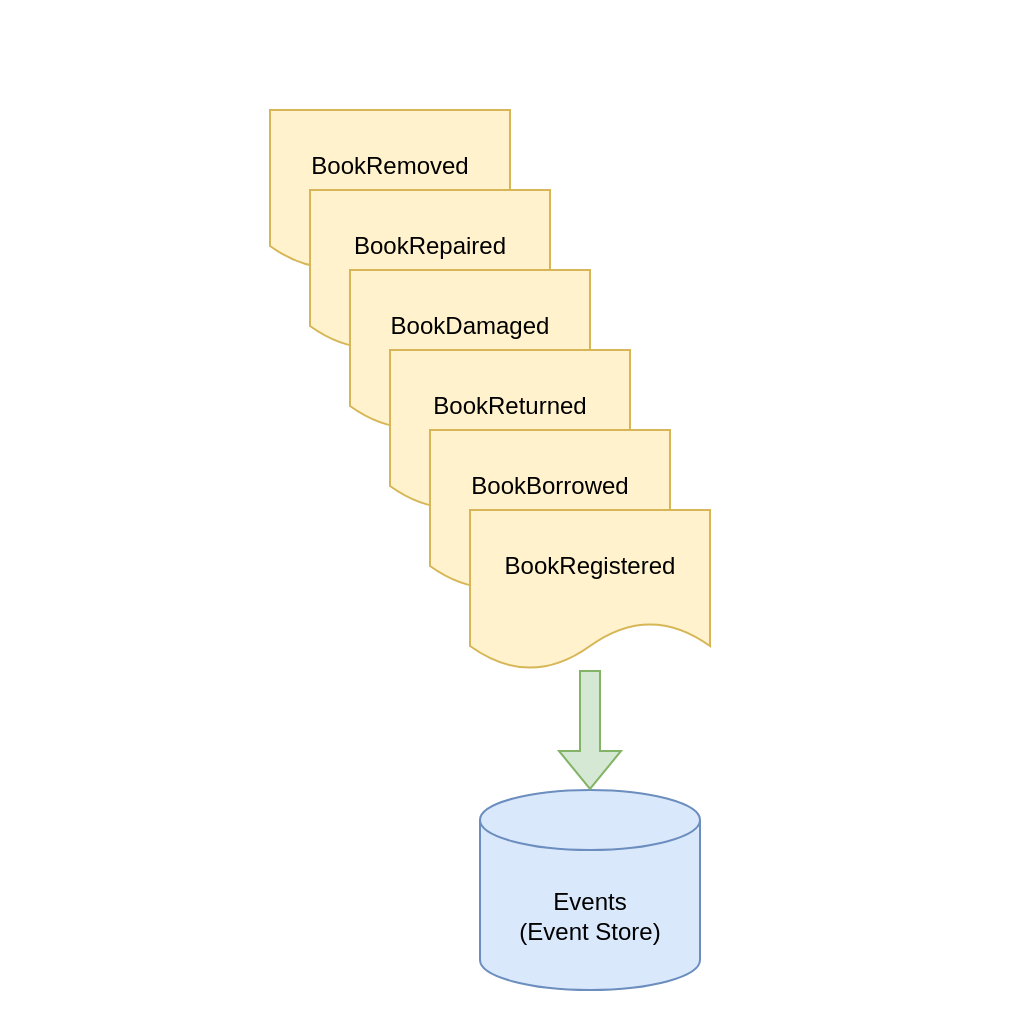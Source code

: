 <mxfile version="26.1.1" pages="3">
  <diagram name="Event-Store" id="eKwW9f44IfbYBt4usmyy">
    <mxGraphModel dx="2901" dy="1214" grid="1" gridSize="10" guides="1" tooltips="1" connect="1" arrows="1" fold="1" page="1" pageScale="1" pageWidth="827" pageHeight="1169" math="0" shadow="0">
      <root>
        <mxCell id="0" />
        <mxCell id="1" parent="0" />
        <mxCell id="jjHzBbU2ryjOrdrEBuAP-1" value="" style="whiteSpace=wrap;html=1;aspect=fixed;strokeColor=none;" vertex="1" parent="1">
          <mxGeometry x="-75" y="75" width="510" height="510" as="geometry" />
        </mxCell>
        <mxCell id="odgFg-LNFZyIYMLYfNCp-11" value="BookRemoved" style="shape=document;whiteSpace=wrap;html=1;boundedLbl=1;fillColor=#fff2cc;strokeColor=#d6b656;" vertex="1" parent="1">
          <mxGeometry x="60" y="130" width="120" height="80" as="geometry" />
        </mxCell>
        <mxCell id="odgFg-LNFZyIYMLYfNCp-10" value="BookRepaired" style="shape=document;whiteSpace=wrap;html=1;boundedLbl=1;fillColor=#fff2cc;strokeColor=#d6b656;" vertex="1" parent="1">
          <mxGeometry x="80" y="170" width="120" height="80" as="geometry" />
        </mxCell>
        <mxCell id="odgFg-LNFZyIYMLYfNCp-9" value="BookDamaged" style="shape=document;whiteSpace=wrap;html=1;boundedLbl=1;fillColor=#fff2cc;strokeColor=#d6b656;" vertex="1" parent="1">
          <mxGeometry x="100" y="210" width="120" height="80" as="geometry" />
        </mxCell>
        <mxCell id="odgFg-LNFZyIYMLYfNCp-8" value="BookReturned" style="shape=document;whiteSpace=wrap;html=1;boundedLbl=1;fillColor=#fff2cc;strokeColor=#d6b656;" vertex="1" parent="1">
          <mxGeometry x="120" y="250" width="120" height="80" as="geometry" />
        </mxCell>
        <mxCell id="odgFg-LNFZyIYMLYfNCp-1" value="Events&lt;div&gt;(Event Store)&lt;/div&gt;" style="shape=cylinder3;whiteSpace=wrap;html=1;boundedLbl=1;backgroundOutline=1;size=15;fillColor=#dae8fc;strokeColor=#6c8ebf;" vertex="1" parent="1">
          <mxGeometry x="165" y="470" width="110" height="100" as="geometry" />
        </mxCell>
        <mxCell id="odgFg-LNFZyIYMLYfNCp-6" value="BookBorrowed" style="shape=document;whiteSpace=wrap;html=1;boundedLbl=1;fillColor=#fff2cc;strokeColor=#d6b656;" vertex="1" parent="1">
          <mxGeometry x="140" y="290" width="120" height="80" as="geometry" />
        </mxCell>
        <mxCell id="odgFg-LNFZyIYMLYfNCp-7" value="BookRegistered" style="shape=document;whiteSpace=wrap;html=1;boundedLbl=1;fillColor=#fff2cc;strokeColor=#d6b656;" vertex="1" parent="1">
          <mxGeometry x="160" y="330" width="120" height="80" as="geometry" />
        </mxCell>
        <mxCell id="odgFg-LNFZyIYMLYfNCp-12" value="" style="shape=flexArrow;endArrow=classic;html=1;rounded=0;fillColor=#d5e8d4;strokeColor=#82b366;" edge="1" parent="1" source="odgFg-LNFZyIYMLYfNCp-7" target="odgFg-LNFZyIYMLYfNCp-1">
          <mxGeometry width="50" height="50" relative="1" as="geometry">
            <mxPoint x="390" y="640" as="sourcePoint" />
            <mxPoint x="440" y="590" as="targetPoint" />
          </mxGeometry>
        </mxCell>
      </root>
    </mxGraphModel>
  </diagram>
  <diagram id="RnDQ2vA3QzcIHWqvYOgV" name="Projections">
    <mxGraphModel dx="2210" dy="809" grid="1" gridSize="10" guides="1" tooltips="1" connect="1" arrows="1" fold="1" page="1" pageScale="1" pageWidth="827" pageHeight="1169" math="0" shadow="0">
      <root>
        <mxCell id="0" />
        <mxCell id="1" parent="0" />
        <mxCell id="7O_kCEfwSu_vKkq5OgCQ-1" value="" style="whiteSpace=wrap;html=1;aspect=fixed;strokeColor=none;" vertex="1" parent="1">
          <mxGeometry x="-20" y="30" width="740" height="740" as="geometry" />
        </mxCell>
        <mxCell id="UEI9iYnNm9lBVeqfnvHo-3" style="edgeStyle=orthogonalEdgeStyle;rounded=0;orthogonalLoop=1;jettySize=auto;html=1;exitX=0.5;exitY=0;exitDx=0;exitDy=0;exitPerimeter=0;" edge="1" parent="1" source="FhsG7bM5tM1IwLsZZdst-2">
          <mxGeometry relative="1" as="geometry">
            <mxPoint x="370" y="80" as="targetPoint" />
            <Array as="points">
              <mxPoint x="485" y="80" />
            </Array>
          </mxGeometry>
        </mxCell>
        <mxCell id="FhsG7bM5tM1IwLsZZdst-2" value="Projections" style="shape=cylinder3;whiteSpace=wrap;html=1;boundedLbl=1;backgroundOutline=1;size=15;fillColor=#e1d5e7;strokeColor=#9673a6;" vertex="1" parent="1">
          <mxGeometry x="430" y="390" width="110" height="100" as="geometry" />
        </mxCell>
        <mxCell id="UEI9iYnNm9lBVeqfnvHo-9" style="edgeStyle=orthogonalEdgeStyle;rounded=0;orthogonalLoop=1;jettySize=auto;html=1;" edge="1" parent="1" source="bW7O6o1PrinkWLtJjGgL-1" target="FhsG7bM5tM1IwLsZZdst-2">
          <mxGeometry relative="1" as="geometry" />
        </mxCell>
        <mxCell id="bW7O6o1PrinkWLtJjGgL-1" value="Events&lt;div&gt;(Event Store)&lt;/div&gt;" style="shape=cylinder3;whiteSpace=wrap;html=1;boundedLbl=1;backgroundOutline=1;size=15;fillColor=#dae8fc;strokeColor=#6c8ebf;" vertex="1" parent="1">
          <mxGeometry x="170" y="390" width="110" height="100" as="geometry" />
        </mxCell>
        <mxCell id="bW7O6o1PrinkWLtJjGgL-5" value="" style="edgeStyle=orthogonalEdgeStyle;rounded=0;orthogonalLoop=1;jettySize=auto;html=1;" edge="1" parent="1" source="bW7O6o1PrinkWLtJjGgL-4" target="bW7O6o1PrinkWLtJjGgL-1">
          <mxGeometry y="-5" relative="1" as="geometry">
            <mxPoint x="220" y="260" as="targetPoint" />
            <mxPoint as="offset" />
          </mxGeometry>
        </mxCell>
        <mxCell id="bW7O6o1PrinkWLtJjGgL-4" value="" style="shape=actor;whiteSpace=wrap;html=1;fillColor=#f5f5f5;fontColor=#333333;strokeColor=#666666;" vertex="1" parent="1">
          <mxGeometry x="330" y="50" width="40" height="60" as="geometry" />
        </mxCell>
        <mxCell id="UEI9iYnNm9lBVeqfnvHo-1" value="BookBorrowed" style="shape=document;whiteSpace=wrap;html=1;boundedLbl=1;fillColor=#fff2cc;strokeColor=#d6b656;" vertex="1" parent="1">
          <mxGeometry x="160" y="210" width="120" height="80" as="geometry" />
        </mxCell>
        <mxCell id="UEI9iYnNm9lBVeqfnvHo-7" value="Book State" style="shape=document;whiteSpace=wrap;html=1;boundedLbl=1;fillColor=#e1d5e7;strokeColor=#9673a6;" vertex="1" parent="1">
          <mxGeometry x="440" y="210" width="120" height="80" as="geometry" />
        </mxCell>
        <mxCell id="kBXhiay0qDSEjo1omYg8-86" value="books" style="shape=table;startSize=30;container=1;collapsible=0;childLayout=tableLayout;strokeColor=default;fontSize=16;" vertex="1" parent="1">
          <mxGeometry x="390" y="510" width="300" height="150" as="geometry" />
        </mxCell>
        <mxCell id="kBXhiay0qDSEjo1omYg8-87" value="" style="shape=tableRow;horizontal=0;startSize=0;swimlaneHead=0;swimlaneBody=0;strokeColor=inherit;top=0;left=0;bottom=0;right=0;collapsible=0;dropTarget=0;fillColor=none;points=[[0,0.5],[1,0.5]];portConstraint=eastwest;fontSize=16;" vertex="1" parent="kBXhiay0qDSEjo1omYg8-86">
          <mxGeometry y="30" width="300" height="40" as="geometry" />
        </mxCell>
        <mxCell id="kBXhiay0qDSEjo1omYg8-88" value="1" style="shape=partialRectangle;html=1;whiteSpace=wrap;connectable=0;strokeColor=inherit;overflow=hidden;fillColor=none;top=0;left=0;bottom=0;right=0;pointerEvents=1;fontSize=16;" vertex="1" parent="kBXhiay0qDSEjo1omYg8-87">
          <mxGeometry width="30" height="40" as="geometry">
            <mxRectangle width="30" height="40" as="alternateBounds" />
          </mxGeometry>
        </mxCell>
        <mxCell id="kBXhiay0qDSEjo1omYg8-89" value="Illuminati" style="shape=partialRectangle;html=1;whiteSpace=wrap;connectable=0;strokeColor=inherit;overflow=hidden;fillColor=none;top=0;left=0;bottom=0;right=0;pointerEvents=1;fontSize=16;" vertex="1" parent="kBXhiay0qDSEjo1omYg8-87">
          <mxGeometry x="30" width="157" height="40" as="geometry">
            <mxRectangle width="157" height="40" as="alternateBounds" />
          </mxGeometry>
        </mxCell>
        <mxCell id="kBXhiay0qDSEjo1omYg8-90" value="BORROWED" style="shape=partialRectangle;html=1;whiteSpace=wrap;connectable=0;strokeColor=inherit;overflow=hidden;fillColor=none;top=0;left=0;bottom=0;right=0;pointerEvents=1;fontSize=16;" vertex="1" parent="kBXhiay0qDSEjo1omYg8-87">
          <mxGeometry x="187" width="113" height="40" as="geometry">
            <mxRectangle width="113" height="40" as="alternateBounds" />
          </mxGeometry>
        </mxCell>
        <mxCell id="kBXhiay0qDSEjo1omYg8-91" value="" style="shape=tableRow;horizontal=0;startSize=0;swimlaneHead=0;swimlaneBody=0;strokeColor=inherit;top=0;left=0;bottom=0;right=0;collapsible=0;dropTarget=0;fillColor=none;points=[[0,0.5],[1,0.5]];portConstraint=eastwest;fontSize=16;" vertex="1" parent="kBXhiay0qDSEjo1omYg8-86">
          <mxGeometry y="70" width="300" height="40" as="geometry" />
        </mxCell>
        <mxCell id="kBXhiay0qDSEjo1omYg8-92" value="2" style="shape=partialRectangle;html=1;whiteSpace=wrap;connectable=0;strokeColor=inherit;overflow=hidden;fillColor=none;top=0;left=0;bottom=0;right=0;pointerEvents=1;fontSize=16;" vertex="1" parent="kBXhiay0qDSEjo1omYg8-91">
          <mxGeometry width="30" height="40" as="geometry">
            <mxRectangle width="30" height="40" as="alternateBounds" />
          </mxGeometry>
        </mxCell>
        <mxCell id="kBXhiay0qDSEjo1omYg8-93" value="The Lord of the Rings" style="shape=partialRectangle;html=1;whiteSpace=wrap;connectable=0;strokeColor=inherit;overflow=hidden;fillColor=none;top=0;left=0;bottom=0;right=0;pointerEvents=1;fontSize=16;" vertex="1" parent="kBXhiay0qDSEjo1omYg8-91">
          <mxGeometry x="30" width="157" height="40" as="geometry">
            <mxRectangle width="157" height="40" as="alternateBounds" />
          </mxGeometry>
        </mxCell>
        <mxCell id="kBXhiay0qDSEjo1omYg8-94" value="AVAILABLE" style="shape=partialRectangle;html=1;whiteSpace=wrap;connectable=0;strokeColor=inherit;overflow=hidden;fillColor=none;top=0;left=0;bottom=0;right=0;pointerEvents=1;fontSize=16;" vertex="1" parent="kBXhiay0qDSEjo1omYg8-91">
          <mxGeometry x="187" width="113" height="40" as="geometry">
            <mxRectangle width="113" height="40" as="alternateBounds" />
          </mxGeometry>
        </mxCell>
        <mxCell id="kBXhiay0qDSEjo1omYg8-95" value="" style="shape=tableRow;horizontal=0;startSize=0;swimlaneHead=0;swimlaneBody=0;strokeColor=inherit;top=0;left=0;bottom=0;right=0;collapsible=0;dropTarget=0;fillColor=none;points=[[0,0.5],[1,0.5]];portConstraint=eastwest;fontSize=16;" vertex="1" parent="kBXhiay0qDSEjo1omYg8-86">
          <mxGeometry y="110" width="300" height="40" as="geometry" />
        </mxCell>
        <mxCell id="kBXhiay0qDSEjo1omYg8-96" value="3" style="shape=partialRectangle;html=1;whiteSpace=wrap;connectable=0;strokeColor=inherit;overflow=hidden;fillColor=none;top=0;left=0;bottom=0;right=0;pointerEvents=1;fontSize=16;" vertex="1" parent="kBXhiay0qDSEjo1omYg8-95">
          <mxGeometry width="30" height="40" as="geometry">
            <mxRectangle width="30" height="40" as="alternateBounds" />
          </mxGeometry>
        </mxCell>
        <mxCell id="kBXhiay0qDSEjo1omYg8-97" value="..." style="shape=partialRectangle;html=1;whiteSpace=wrap;connectable=0;strokeColor=inherit;overflow=hidden;fillColor=none;top=0;left=0;bottom=0;right=0;pointerEvents=1;fontSize=16;" vertex="1" parent="kBXhiay0qDSEjo1omYg8-95">
          <mxGeometry x="30" width="157" height="40" as="geometry">
            <mxRectangle width="157" height="40" as="alternateBounds" />
          </mxGeometry>
        </mxCell>
        <mxCell id="kBXhiay0qDSEjo1omYg8-98" value="..." style="shape=partialRectangle;html=1;whiteSpace=wrap;connectable=0;strokeColor=inherit;overflow=hidden;fillColor=none;top=0;left=0;bottom=0;right=0;pointerEvents=1;fontSize=16;" vertex="1" parent="kBXhiay0qDSEjo1omYg8-95">
          <mxGeometry x="187" width="113" height="40" as="geometry">
            <mxRectangle width="113" height="40" as="alternateBounds" />
          </mxGeometry>
        </mxCell>
        <mxCell id="kBXhiay0qDSEjo1omYg8-99" value="events" style="shape=table;startSize=30;container=1;collapsible=0;childLayout=tableLayout;strokeColor=default;fontSize=16;" vertex="1" parent="1">
          <mxGeometry x="10" y="510" width="300" height="150" as="geometry" />
        </mxCell>
        <mxCell id="kBXhiay0qDSEjo1omYg8-100" value="" style="shape=tableRow;horizontal=0;startSize=0;swimlaneHead=0;swimlaneBody=0;strokeColor=inherit;top=0;left=0;bottom=0;right=0;collapsible=0;dropTarget=0;fillColor=none;points=[[0,0.5],[1,0.5]];portConstraint=eastwest;fontSize=16;" vertex="1" parent="kBXhiay0qDSEjo1omYg8-99">
          <mxGeometry y="30" width="300" height="40" as="geometry" />
        </mxCell>
        <mxCell id="kBXhiay0qDSEjo1omYg8-101" value="1" style="shape=partialRectangle;html=1;whiteSpace=wrap;connectable=0;strokeColor=inherit;overflow=hidden;fillColor=none;top=0;left=0;bottom=0;right=0;pointerEvents=1;fontSize=16;" vertex="1" parent="kBXhiay0qDSEjo1omYg8-100">
          <mxGeometry width="30" height="40" as="geometry">
            <mxRectangle width="30" height="40" as="alternateBounds" />
          </mxGeometry>
        </mxCell>
        <mxCell id="kBXhiay0qDSEjo1omYg8-102" value="&lt;span style=&quot;text-align: left;&quot;&gt;BookRegistered&lt;/span&gt;" style="shape=partialRectangle;html=1;whiteSpace=wrap;connectable=0;strokeColor=inherit;overflow=hidden;fillColor=none;top=0;left=0;bottom=0;right=0;pointerEvents=1;fontSize=16;" vertex="1" parent="kBXhiay0qDSEjo1omYg8-100">
          <mxGeometry x="30" width="157" height="40" as="geometry">
            <mxRectangle width="157" height="40" as="alternateBounds" />
          </mxGeometry>
        </mxCell>
        <mxCell id="kBXhiay0qDSEjo1omYg8-103" value="&lt;font style=&quot;font-size: 12px;&quot;&gt;{ &quot;title&quot;: &quot;Illuminati&quot;,..}&lt;/font&gt;" style="shape=partialRectangle;html=1;whiteSpace=wrap;connectable=0;strokeColor=inherit;overflow=hidden;fillColor=none;top=0;left=0;bottom=0;right=0;pointerEvents=1;fontSize=16;" vertex="1" parent="kBXhiay0qDSEjo1omYg8-100">
          <mxGeometry x="187" width="113" height="40" as="geometry">
            <mxRectangle width="113" height="40" as="alternateBounds" />
          </mxGeometry>
        </mxCell>
        <mxCell id="kBXhiay0qDSEjo1omYg8-104" value="" style="shape=tableRow;horizontal=0;startSize=0;swimlaneHead=0;swimlaneBody=0;strokeColor=inherit;top=0;left=0;bottom=0;right=0;collapsible=0;dropTarget=0;fillColor=none;points=[[0,0.5],[1,0.5]];portConstraint=eastwest;fontSize=16;" vertex="1" parent="kBXhiay0qDSEjo1omYg8-99">
          <mxGeometry y="70" width="300" height="40" as="geometry" />
        </mxCell>
        <mxCell id="kBXhiay0qDSEjo1omYg8-105" value="1" style="shape=partialRectangle;html=1;whiteSpace=wrap;connectable=0;strokeColor=inherit;overflow=hidden;fillColor=none;top=0;left=0;bottom=0;right=0;pointerEvents=1;fontSize=16;" vertex="1" parent="kBXhiay0qDSEjo1omYg8-104">
          <mxGeometry width="30" height="40" as="geometry">
            <mxRectangle width="30" height="40" as="alternateBounds" />
          </mxGeometry>
        </mxCell>
        <mxCell id="kBXhiay0qDSEjo1omYg8-106" value="&lt;span style=&quot;text-align: left;&quot;&gt;BookBorrowed&lt;/span&gt;" style="shape=partialRectangle;html=1;whiteSpace=wrap;connectable=0;strokeColor=inherit;overflow=hidden;fillColor=none;top=0;left=0;bottom=0;right=0;pointerEvents=1;fontSize=16;" vertex="1" parent="kBXhiay0qDSEjo1omYg8-104">
          <mxGeometry x="30" width="157" height="40" as="geometry">
            <mxRectangle width="157" height="40" as="alternateBounds" />
          </mxGeometry>
        </mxCell>
        <mxCell id="kBXhiay0qDSEjo1omYg8-107" value="&lt;font style=&quot;font-size: 12px;&quot;&gt;{&quot;readerId&quot;: &quot;reader-123&quot;}&lt;/font&gt;" style="shape=partialRectangle;html=1;whiteSpace=wrap;connectable=0;strokeColor=inherit;overflow=hidden;fillColor=none;top=0;left=0;bottom=0;right=0;pointerEvents=1;fontSize=16;" vertex="1" parent="kBXhiay0qDSEjo1omYg8-104">
          <mxGeometry x="187" width="113" height="40" as="geometry">
            <mxRectangle width="113" height="40" as="alternateBounds" />
          </mxGeometry>
        </mxCell>
        <mxCell id="kBXhiay0qDSEjo1omYg8-108" value="" style="shape=tableRow;horizontal=0;startSize=0;swimlaneHead=0;swimlaneBody=0;strokeColor=inherit;top=0;left=0;bottom=0;right=0;collapsible=0;dropTarget=0;fillColor=none;points=[[0,0.5],[1,0.5]];portConstraint=eastwest;fontSize=16;" vertex="1" parent="kBXhiay0qDSEjo1omYg8-99">
          <mxGeometry y="110" width="300" height="40" as="geometry" />
        </mxCell>
        <mxCell id="kBXhiay0qDSEjo1omYg8-109" value="2" style="shape=partialRectangle;html=1;whiteSpace=wrap;connectable=0;strokeColor=inherit;overflow=hidden;fillColor=none;top=0;left=0;bottom=0;right=0;pointerEvents=1;fontSize=16;" vertex="1" parent="kBXhiay0qDSEjo1omYg8-108">
          <mxGeometry width="30" height="40" as="geometry">
            <mxRectangle width="30" height="40" as="alternateBounds" />
          </mxGeometry>
        </mxCell>
        <mxCell id="kBXhiay0qDSEjo1omYg8-110" value="..." style="shape=partialRectangle;html=1;whiteSpace=wrap;connectable=0;strokeColor=inherit;overflow=hidden;fillColor=none;top=0;left=0;bottom=0;right=0;pointerEvents=1;fontSize=16;" vertex="1" parent="kBXhiay0qDSEjo1omYg8-108">
          <mxGeometry x="30" width="157" height="40" as="geometry">
            <mxRectangle width="157" height="40" as="alternateBounds" />
          </mxGeometry>
        </mxCell>
        <mxCell id="kBXhiay0qDSEjo1omYg8-111" value="" style="shape=partialRectangle;html=1;whiteSpace=wrap;connectable=0;strokeColor=inherit;overflow=hidden;fillColor=none;top=0;left=0;bottom=0;right=0;pointerEvents=1;fontSize=16;" vertex="1" parent="kBXhiay0qDSEjo1omYg8-108">
          <mxGeometry x="187" width="113" height="40" as="geometry">
            <mxRectangle width="113" height="40" as="alternateBounds" />
          </mxGeometry>
        </mxCell>
        <mxCell id="jYB3jTkpQ0g-TdVj12Y3-1" value="Projector" style="rounded=0;whiteSpace=wrap;html=1;fillColor=#ffe6cc;strokeColor=#d79b00;" vertex="1" parent="1">
          <mxGeometry x="300" y="425" width="100" height="30" as="geometry" />
        </mxCell>
      </root>
    </mxGraphModel>
  </diagram>
  <diagram id="9axfkBOHXaHjo7fqqoOm" name="CQRS">
    <mxGraphModel dx="1037" dy="607" grid="1" gridSize="10" guides="1" tooltips="1" connect="1" arrows="1" fold="1" page="1" pageScale="1" pageWidth="827" pageHeight="1169" math="0" shadow="0">
      <root>
        <mxCell id="0" />
        <mxCell id="1" parent="0" />
        <mxCell id="eBijDCtfymLOJlkT4JxM-1" value="" style="whiteSpace=wrap;html=1;aspect=fixed;strokeColor=none;" vertex="1" parent="1">
          <mxGeometry x="80" y="20" width="530" height="530" as="geometry" />
        </mxCell>
        <mxCell id="u5JRwu3nu7XJLQbbKP6V-2" style="edgeStyle=orthogonalEdgeStyle;rounded=0;orthogonalLoop=1;jettySize=auto;html=1;" edge="1" parent="1" source="u5JRwu3nu7XJLQbbKP6V-9" target="NN5jAf1fPmeBcWCNW8dp-2">
          <mxGeometry relative="1" as="geometry">
            <mxPoint x="330" y="80" as="sourcePoint" />
            <Array as="points">
              <mxPoint x="245" y="130" />
              <mxPoint x="245" y="130" />
            </Array>
          </mxGeometry>
        </mxCell>
        <mxCell id="u5JRwu3nu7XJLQbbKP6V-4" value="Register Book Command" style="edgeLabel;html=1;align=center;verticalAlign=middle;resizable=0;points=[];" vertex="1" connectable="0" parent="u5JRwu3nu7XJLQbbKP6V-2">
          <mxGeometry x="0.236" y="-1" relative="1" as="geometry">
            <mxPoint as="offset" />
          </mxGeometry>
        </mxCell>
        <mxCell id="u5JRwu3nu7XJLQbbKP6V-7" style="edgeStyle=orthogonalEdgeStyle;rounded=0;orthogonalLoop=1;jettySize=auto;html=1;" edge="1" parent="1" source="eBijDCtfymLOJlkT4JxM-38" target="NN5jAf1fPmeBcWCNW8dp-4">
          <mxGeometry relative="1" as="geometry">
            <Array as="points">
              <mxPoint x="455" y="370" />
              <mxPoint x="455" y="370" />
            </Array>
          </mxGeometry>
        </mxCell>
        <mxCell id="eBijDCtfymLOJlkT4JxM-38" value="Storage" style="rounded=0;whiteSpace=wrap;html=1;fillColor=#dae8fc;strokeColor=#6c8ebf;" vertex="1" parent="1">
          <mxGeometry x="185" y="390" width="330" height="60" as="geometry" />
        </mxCell>
        <mxCell id="NN5jAf1fPmeBcWCNW8dp-2" value="Command Model" style="rounded=0;whiteSpace=wrap;html=1;" vertex="1" parent="1">
          <mxGeometry x="185" y="220" width="120" height="60" as="geometry" />
        </mxCell>
        <mxCell id="NN5jAf1fPmeBcWCNW8dp-4" value="Query Model" style="rounded=0;whiteSpace=wrap;html=1;" vertex="1" parent="1">
          <mxGeometry x="395" y="220" width="120" height="60" as="geometry" />
        </mxCell>
        <mxCell id="u5JRwu3nu7XJLQbbKP6V-1" value="" style="endArrow=none;dashed=1;html=1;rounded=0;exitX=0.509;exitY=0.943;exitDx=0;exitDy=0;exitPerimeter=0;" edge="1" parent="1" source="ZVueF9407vh0mF3x0-2w-4">
          <mxGeometry width="50" height="50" relative="1" as="geometry">
            <mxPoint x="350" y="480" as="sourcePoint" />
            <mxPoint x="349.67" y="154.98" as="targetPoint" />
          </mxGeometry>
        </mxCell>
        <mxCell id="u5JRwu3nu7XJLQbbKP6V-3" style="edgeStyle=orthogonalEdgeStyle;rounded=0;orthogonalLoop=1;jettySize=auto;html=1;entryX=0.183;entryY=-0.004;entryDx=0;entryDy=0;entryPerimeter=0;" edge="1" parent="1" source="NN5jAf1fPmeBcWCNW8dp-2" target="eBijDCtfymLOJlkT4JxM-38">
          <mxGeometry relative="1" as="geometry" />
        </mxCell>
        <mxCell id="u5JRwu3nu7XJLQbbKP6V-9" value="Client" style="rounded=0;whiteSpace=wrap;html=1;fillColor=#dae8fc;strokeColor=#6c8ebf;" vertex="1" parent="1">
          <mxGeometry x="180" y="50" width="330" height="60" as="geometry" />
        </mxCell>
        <mxCell id="u5JRwu3nu7XJLQbbKP6V-11" value="&lt;meta charset=&quot;utf-8&quot;&gt;&lt;span style=&quot;color: rgb(0, 0, 0); font-family: Helvetica; font-size: 11px; font-style: normal; font-variant-ligatures: normal; font-variant-caps: normal; font-weight: 400; letter-spacing: normal; orphans: 2; text-align: center; text-indent: 0px; text-transform: none; widows: 2; word-spacing: 0px; -webkit-text-stroke-width: 0px; white-space: nowrap; background-color: rgb(255, 255, 255); text-decoration-thickness: initial; text-decoration-style: initial; text-decoration-color: initial; display: inline !important; float: none;&quot;&gt;Get Book Query&lt;/span&gt;" style="edgeStyle=orthogonalEdgeStyle;rounded=0;orthogonalLoop=1;jettySize=auto;html=1;entryX=0.833;entryY=0.971;entryDx=0;entryDy=0;entryPerimeter=0;" edge="1" parent="1">
          <mxGeometry x="-0.278" relative="1" as="geometry">
            <mxPoint x="455" y="220" as="sourcePoint" />
            <mxPoint x="454.89" y="109.26" as="targetPoint" />
            <mxPoint as="offset" />
          </mxGeometry>
        </mxCell>
        <mxCell id="u5JRwu3nu7XJLQbbKP6V-13" value="GET" style="text;html=1;align=center;verticalAlign=middle;whiteSpace=wrap;rounded=0;" vertex="1" parent="1">
          <mxGeometry x="480" y="110" width="60" height="30" as="geometry" />
        </mxCell>
        <mxCell id="u5JRwu3nu7XJLQbbKP6V-14" value="POST, PUT, PATCH, DELETE" style="text;html=1;align=center;verticalAlign=middle;whiteSpace=wrap;rounded=0;" vertex="1" parent="1">
          <mxGeometry x="100" y="120" width="160" height="30" as="geometry" />
        </mxCell>
        <mxCell id="ZVueF9407vh0mF3x0-2w-1" value="Command" style="text;html=1;align=center;verticalAlign=middle;whiteSpace=wrap;rounded=0;" vertex="1" parent="1">
          <mxGeometry x="110" y="460" width="60" height="30" as="geometry" />
        </mxCell>
        <mxCell id="ZVueF9407vh0mF3x0-2w-2" value="Query" style="text;html=1;align=center;verticalAlign=middle;whiteSpace=wrap;rounded=0;" vertex="1" parent="1">
          <mxGeometry x="515" y="460" width="60" height="30" as="geometry" />
        </mxCell>
        <mxCell id="ZVueF9407vh0mF3x0-2w-5" value="Responsibility" style="text;html=1;align=center;verticalAlign=middle;whiteSpace=wrap;rounded=0;" vertex="1" parent="1">
          <mxGeometry x="215" y="490" width="60" height="30" as="geometry" />
        </mxCell>
        <mxCell id="ZVueF9407vh0mF3x0-2w-6" value="Responsibility" style="text;html=1;align=center;verticalAlign=middle;whiteSpace=wrap;rounded=0;" vertex="1" parent="1">
          <mxGeometry x="425" y="490" width="60" height="30" as="geometry" />
        </mxCell>
        <mxCell id="ZVueF9407vh0mF3x0-2w-7" value="" style="endArrow=none;dashed=1;html=1;rounded=0;exitX=0.509;exitY=0.943;exitDx=0;exitDy=0;exitPerimeter=0;" edge="1" parent="1" source="eBijDCtfymLOJlkT4JxM-1" target="ZVueF9407vh0mF3x0-2w-4">
          <mxGeometry width="50" height="50" relative="1" as="geometry">
            <mxPoint x="350" y="520" as="sourcePoint" />
            <mxPoint x="349.67" y="154.98" as="targetPoint" />
          </mxGeometry>
        </mxCell>
        <mxCell id="ZVueF9407vh0mF3x0-2w-4" value="Segregation" style="text;html=1;align=center;verticalAlign=middle;whiteSpace=wrap;rounded=0;" vertex="1" parent="1">
          <mxGeometry x="320" y="460" width="60" height="30" as="geometry" />
        </mxCell>
      </root>
    </mxGraphModel>
  </diagram>
</mxfile>

